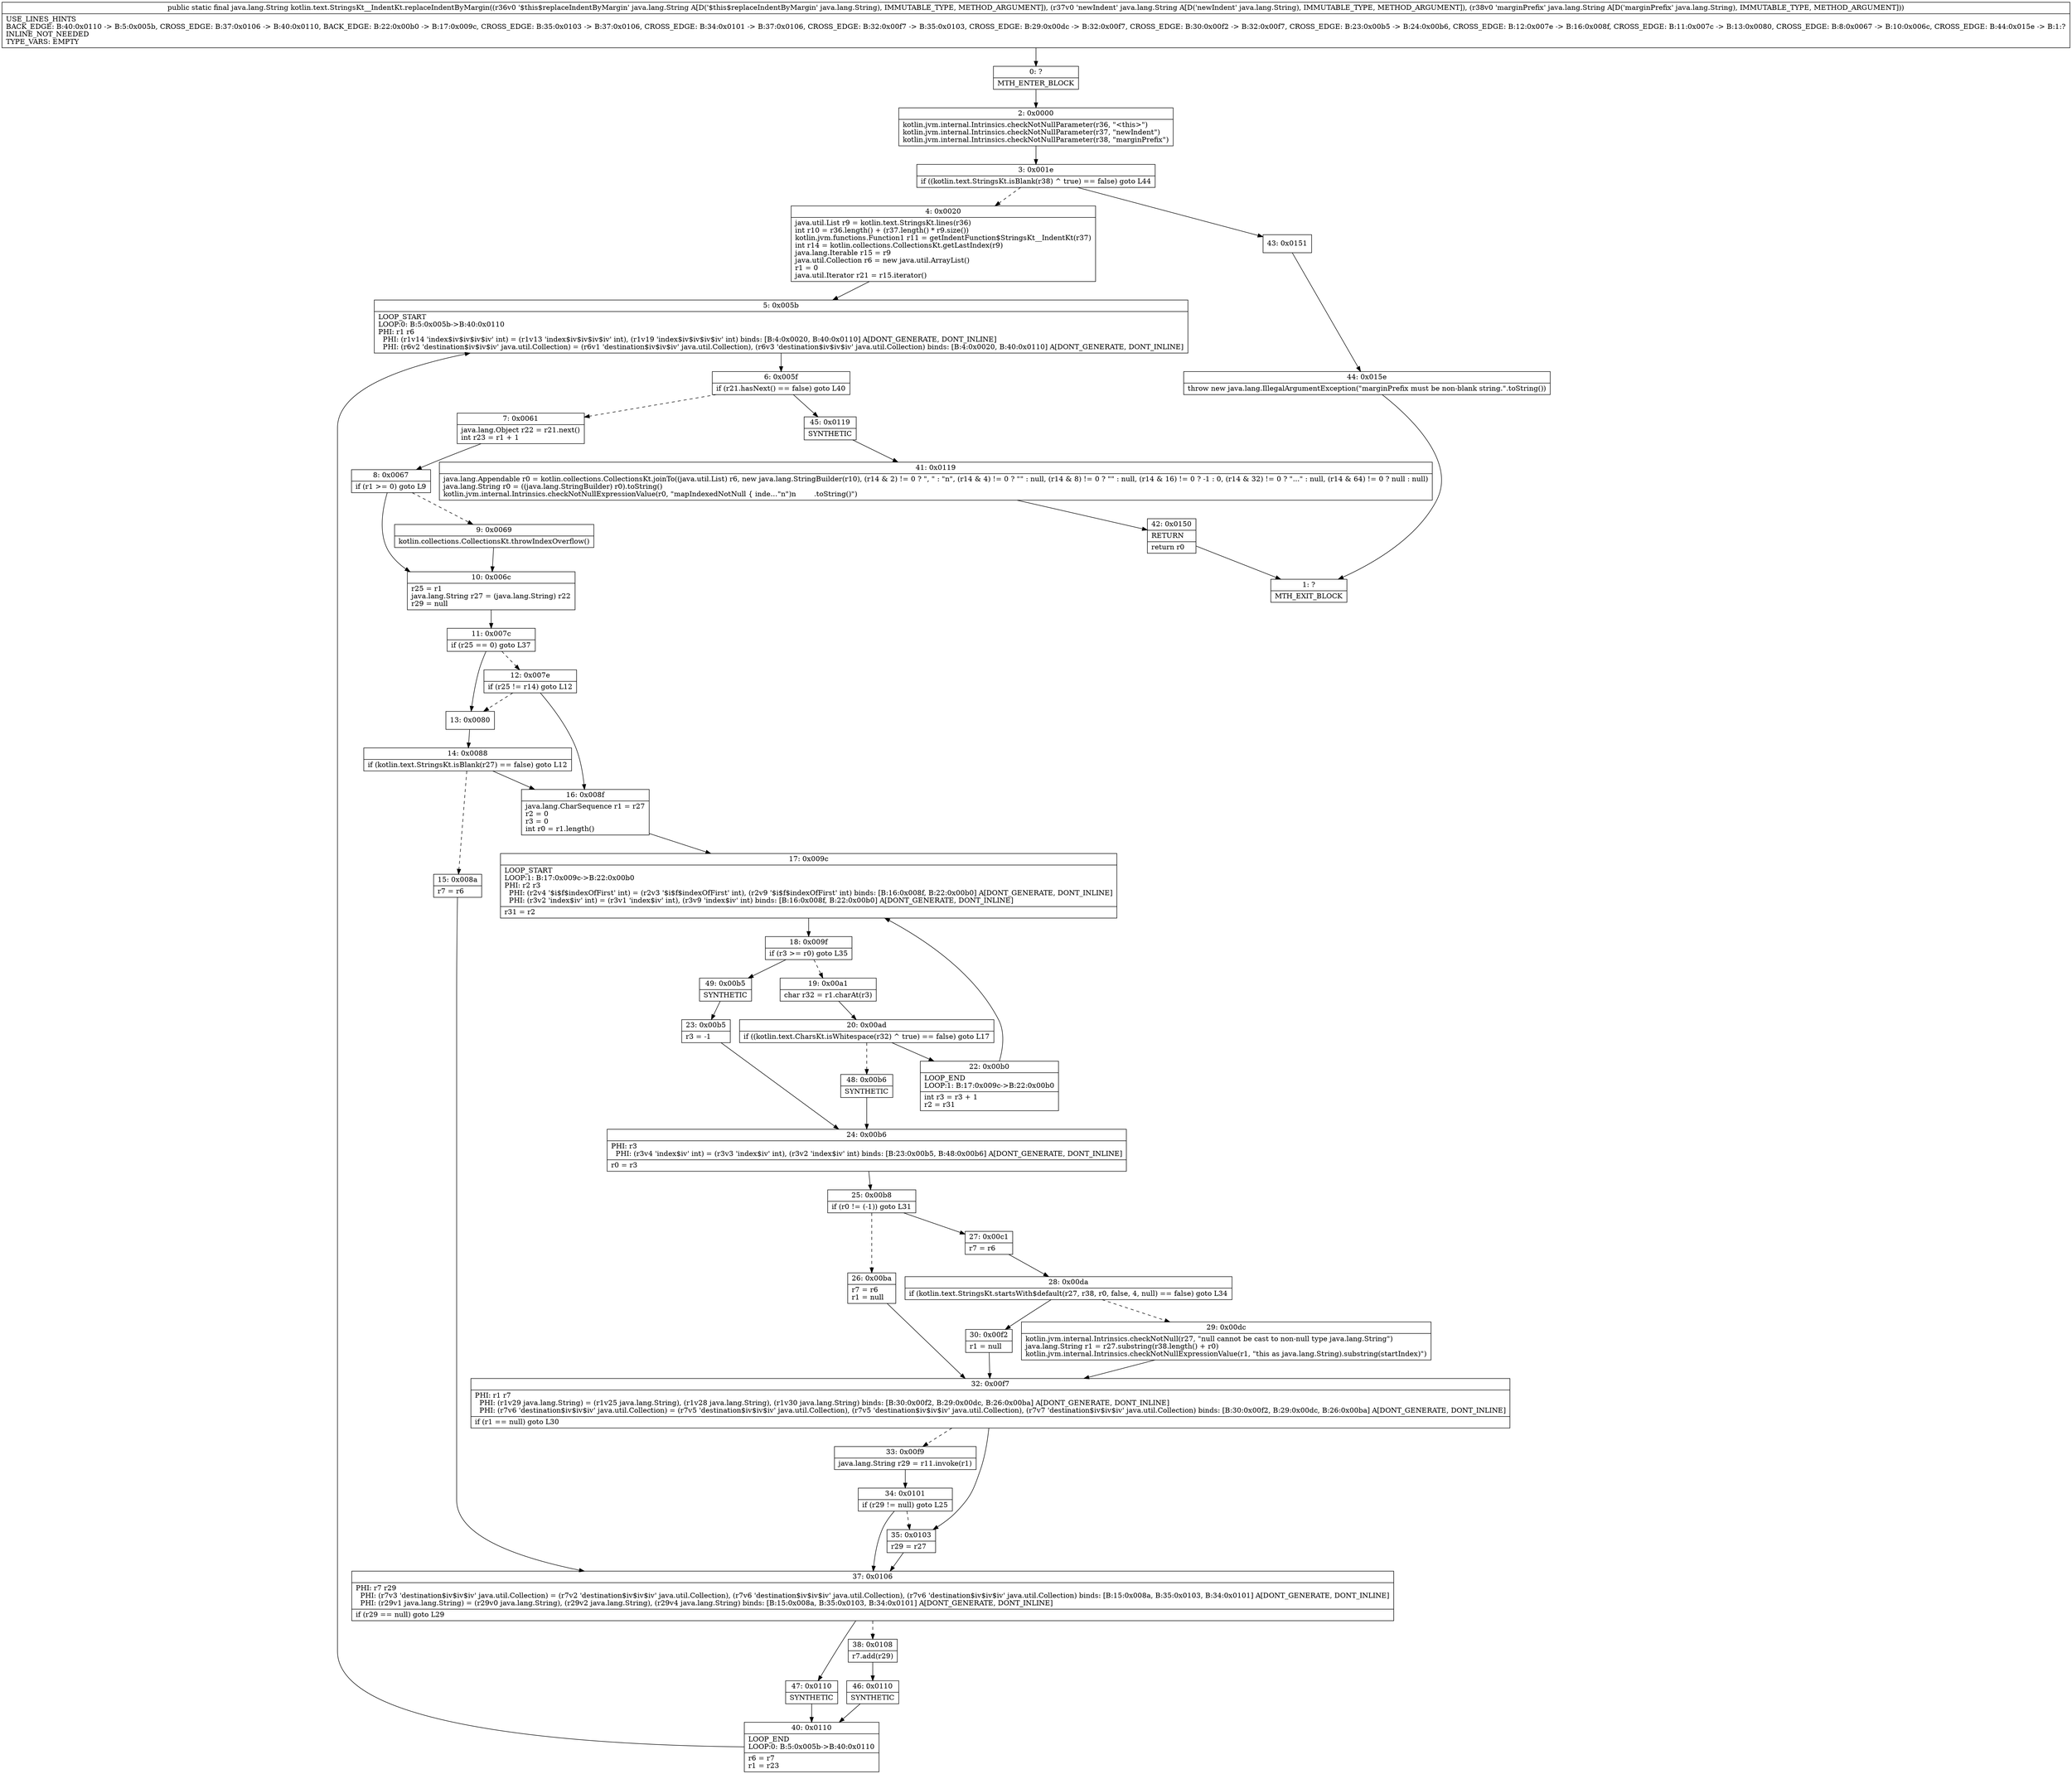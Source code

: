 digraph "CFG forkotlin.text.StringsKt__IndentKt.replaceIndentByMargin(Ljava\/lang\/String;Ljava\/lang\/String;Ljava\/lang\/String;)Ljava\/lang\/String;" {
Node_0 [shape=record,label="{0\:\ ?|MTH_ENTER_BLOCK\l}"];
Node_2 [shape=record,label="{2\:\ 0x0000|kotlin.jvm.internal.Intrinsics.checkNotNullParameter(r36, \"\<this\>\")\lkotlin.jvm.internal.Intrinsics.checkNotNullParameter(r37, \"newIndent\")\lkotlin.jvm.internal.Intrinsics.checkNotNullParameter(r38, \"marginPrefix\")\l}"];
Node_3 [shape=record,label="{3\:\ 0x001e|if ((kotlin.text.StringsKt.isBlank(r38) ^ true) == false) goto L44\l}"];
Node_4 [shape=record,label="{4\:\ 0x0020|java.util.List r9 = kotlin.text.StringsKt.lines(r36)\lint r10 = r36.length() + (r37.length() * r9.size())\lkotlin.jvm.functions.Function1 r11 = getIndentFunction$StringsKt__IndentKt(r37)\lint r14 = kotlin.collections.CollectionsKt.getLastIndex(r9)\ljava.lang.Iterable r15 = r9\ljava.util.Collection r6 = new java.util.ArrayList()\lr1 = 0\ljava.util.Iterator r21 = r15.iterator()\l}"];
Node_5 [shape=record,label="{5\:\ 0x005b|LOOP_START\lLOOP:0: B:5:0x005b\-\>B:40:0x0110\lPHI: r1 r6 \l  PHI: (r1v14 'index$iv$iv$iv$iv' int) = (r1v13 'index$iv$iv$iv$iv' int), (r1v19 'index$iv$iv$iv$iv' int) binds: [B:4:0x0020, B:40:0x0110] A[DONT_GENERATE, DONT_INLINE]\l  PHI: (r6v2 'destination$iv$iv$iv' java.util.Collection) = (r6v1 'destination$iv$iv$iv' java.util.Collection), (r6v3 'destination$iv$iv$iv' java.util.Collection) binds: [B:4:0x0020, B:40:0x0110] A[DONT_GENERATE, DONT_INLINE]\l}"];
Node_6 [shape=record,label="{6\:\ 0x005f|if (r21.hasNext() == false) goto L40\l}"];
Node_7 [shape=record,label="{7\:\ 0x0061|java.lang.Object r22 = r21.next()\lint r23 = r1 + 1\l}"];
Node_8 [shape=record,label="{8\:\ 0x0067|if (r1 \>= 0) goto L9\l}"];
Node_9 [shape=record,label="{9\:\ 0x0069|kotlin.collections.CollectionsKt.throwIndexOverflow()\l}"];
Node_10 [shape=record,label="{10\:\ 0x006c|r25 = r1\ljava.lang.String r27 = (java.lang.String) r22\lr29 = null\l}"];
Node_11 [shape=record,label="{11\:\ 0x007c|if (r25 == 0) goto L37\l}"];
Node_12 [shape=record,label="{12\:\ 0x007e|if (r25 != r14) goto L12\l}"];
Node_16 [shape=record,label="{16\:\ 0x008f|java.lang.CharSequence r1 = r27\lr2 = 0\lr3 = 0\lint r0 = r1.length()\l}"];
Node_17 [shape=record,label="{17\:\ 0x009c|LOOP_START\lLOOP:1: B:17:0x009c\-\>B:22:0x00b0\lPHI: r2 r3 \l  PHI: (r2v4 '$i$f$indexOfFirst' int) = (r2v3 '$i$f$indexOfFirst' int), (r2v9 '$i$f$indexOfFirst' int) binds: [B:16:0x008f, B:22:0x00b0] A[DONT_GENERATE, DONT_INLINE]\l  PHI: (r3v2 'index$iv' int) = (r3v1 'index$iv' int), (r3v9 'index$iv' int) binds: [B:16:0x008f, B:22:0x00b0] A[DONT_GENERATE, DONT_INLINE]\l|r31 = r2\l}"];
Node_18 [shape=record,label="{18\:\ 0x009f|if (r3 \>= r0) goto L35\l}"];
Node_19 [shape=record,label="{19\:\ 0x00a1|char r32 = r1.charAt(r3)\l}"];
Node_20 [shape=record,label="{20\:\ 0x00ad|if ((kotlin.text.CharsKt.isWhitespace(r32) ^ true) == false) goto L17\l}"];
Node_22 [shape=record,label="{22\:\ 0x00b0|LOOP_END\lLOOP:1: B:17:0x009c\-\>B:22:0x00b0\l|int r3 = r3 + 1\lr2 = r31\l}"];
Node_48 [shape=record,label="{48\:\ 0x00b6|SYNTHETIC\l}"];
Node_24 [shape=record,label="{24\:\ 0x00b6|PHI: r3 \l  PHI: (r3v4 'index$iv' int) = (r3v3 'index$iv' int), (r3v2 'index$iv' int) binds: [B:23:0x00b5, B:48:0x00b6] A[DONT_GENERATE, DONT_INLINE]\l|r0 = r3\l}"];
Node_25 [shape=record,label="{25\:\ 0x00b8|if (r0 != (\-1)) goto L31\l}"];
Node_26 [shape=record,label="{26\:\ 0x00ba|r7 = r6\lr1 = null\l}"];
Node_32 [shape=record,label="{32\:\ 0x00f7|PHI: r1 r7 \l  PHI: (r1v29 java.lang.String) = (r1v25 java.lang.String), (r1v28 java.lang.String), (r1v30 java.lang.String) binds: [B:30:0x00f2, B:29:0x00dc, B:26:0x00ba] A[DONT_GENERATE, DONT_INLINE]\l  PHI: (r7v6 'destination$iv$iv$iv' java.util.Collection) = (r7v5 'destination$iv$iv$iv' java.util.Collection), (r7v5 'destination$iv$iv$iv' java.util.Collection), (r7v7 'destination$iv$iv$iv' java.util.Collection) binds: [B:30:0x00f2, B:29:0x00dc, B:26:0x00ba] A[DONT_GENERATE, DONT_INLINE]\l|if (r1 == null) goto L30\l}"];
Node_33 [shape=record,label="{33\:\ 0x00f9|java.lang.String r29 = r11.invoke(r1)\l}"];
Node_34 [shape=record,label="{34\:\ 0x0101|if (r29 != null) goto L25\l}"];
Node_37 [shape=record,label="{37\:\ 0x0106|PHI: r7 r29 \l  PHI: (r7v3 'destination$iv$iv$iv' java.util.Collection) = (r7v2 'destination$iv$iv$iv' java.util.Collection), (r7v6 'destination$iv$iv$iv' java.util.Collection), (r7v6 'destination$iv$iv$iv' java.util.Collection) binds: [B:15:0x008a, B:35:0x0103, B:34:0x0101] A[DONT_GENERATE, DONT_INLINE]\l  PHI: (r29v1 java.lang.String) = (r29v0 java.lang.String), (r29v2 java.lang.String), (r29v4 java.lang.String) binds: [B:15:0x008a, B:35:0x0103, B:34:0x0101] A[DONT_GENERATE, DONT_INLINE]\l|if (r29 == null) goto L29\l}"];
Node_38 [shape=record,label="{38\:\ 0x0108|r7.add(r29)\l}"];
Node_46 [shape=record,label="{46\:\ 0x0110|SYNTHETIC\l}"];
Node_40 [shape=record,label="{40\:\ 0x0110|LOOP_END\lLOOP:0: B:5:0x005b\-\>B:40:0x0110\l|r6 = r7\lr1 = r23\l}"];
Node_47 [shape=record,label="{47\:\ 0x0110|SYNTHETIC\l}"];
Node_35 [shape=record,label="{35\:\ 0x0103|r29 = r27\l}"];
Node_27 [shape=record,label="{27\:\ 0x00c1|r7 = r6\l}"];
Node_28 [shape=record,label="{28\:\ 0x00da|if (kotlin.text.StringsKt.startsWith$default(r27, r38, r0, false, 4, null) == false) goto L34\l}"];
Node_29 [shape=record,label="{29\:\ 0x00dc|kotlin.jvm.internal.Intrinsics.checkNotNull(r27, \"null cannot be cast to non\-null type java.lang.String\")\ljava.lang.String r1 = r27.substring(r38.length() + r0)\lkotlin.jvm.internal.Intrinsics.checkNotNullExpressionValue(r1, \"this as java.lang.String).substring(startIndex)\")\l}"];
Node_30 [shape=record,label="{30\:\ 0x00f2|r1 = null\l}"];
Node_49 [shape=record,label="{49\:\ 0x00b5|SYNTHETIC\l}"];
Node_23 [shape=record,label="{23\:\ 0x00b5|r3 = \-1\l}"];
Node_13 [shape=record,label="{13\:\ 0x0080}"];
Node_14 [shape=record,label="{14\:\ 0x0088|if (kotlin.text.StringsKt.isBlank(r27) == false) goto L12\l}"];
Node_15 [shape=record,label="{15\:\ 0x008a|r7 = r6\l}"];
Node_45 [shape=record,label="{45\:\ 0x0119|SYNTHETIC\l}"];
Node_41 [shape=record,label="{41\:\ 0x0119|java.lang.Appendable r0 = kotlin.collections.CollectionsKt.joinTo((java.util.List) r6, new java.lang.StringBuilder(r10), (r14 & 2) != 0 ? \", \" : \"n\", (r14 & 4) != 0 ? \"\" : null, (r14 & 8) != 0 ? \"\" : null, (r14 & 16) != 0 ? \-1 : 0, (r14 & 32) != 0 ? \"...\" : null, (r14 & 64) != 0 ? null : null)\ljava.lang.String r0 = ((java.lang.StringBuilder) r0).toString()\lkotlin.jvm.internal.Intrinsics.checkNotNullExpressionValue(r0, \"mapIndexedNotNull \{ inde…\"n\")n        .toString()\")\l}"];
Node_42 [shape=record,label="{42\:\ 0x0150|RETURN\l|return r0\l}"];
Node_1 [shape=record,label="{1\:\ ?|MTH_EXIT_BLOCK\l}"];
Node_43 [shape=record,label="{43\:\ 0x0151}"];
Node_44 [shape=record,label="{44\:\ 0x015e|throw new java.lang.IllegalArgumentException(\"marginPrefix must be non\-blank string.\".toString())\l}"];
MethodNode[shape=record,label="{public static final java.lang.String kotlin.text.StringsKt__IndentKt.replaceIndentByMargin((r36v0 '$this$replaceIndentByMargin' java.lang.String A[D('$this$replaceIndentByMargin' java.lang.String), IMMUTABLE_TYPE, METHOD_ARGUMENT]), (r37v0 'newIndent' java.lang.String A[D('newIndent' java.lang.String), IMMUTABLE_TYPE, METHOD_ARGUMENT]), (r38v0 'marginPrefix' java.lang.String A[D('marginPrefix' java.lang.String), IMMUTABLE_TYPE, METHOD_ARGUMENT]))  | USE_LINES_HINTS\lBACK_EDGE: B:40:0x0110 \-\> B:5:0x005b, CROSS_EDGE: B:37:0x0106 \-\> B:40:0x0110, BACK_EDGE: B:22:0x00b0 \-\> B:17:0x009c, CROSS_EDGE: B:35:0x0103 \-\> B:37:0x0106, CROSS_EDGE: B:34:0x0101 \-\> B:37:0x0106, CROSS_EDGE: B:32:0x00f7 \-\> B:35:0x0103, CROSS_EDGE: B:29:0x00dc \-\> B:32:0x00f7, CROSS_EDGE: B:30:0x00f2 \-\> B:32:0x00f7, CROSS_EDGE: B:23:0x00b5 \-\> B:24:0x00b6, CROSS_EDGE: B:12:0x007e \-\> B:16:0x008f, CROSS_EDGE: B:11:0x007c \-\> B:13:0x0080, CROSS_EDGE: B:8:0x0067 \-\> B:10:0x006c, CROSS_EDGE: B:44:0x015e \-\> B:1:?\lINLINE_NOT_NEEDED\lTYPE_VARS: EMPTY\l}"];
MethodNode -> Node_0;Node_0 -> Node_2;
Node_2 -> Node_3;
Node_3 -> Node_4[style=dashed];
Node_3 -> Node_43;
Node_4 -> Node_5;
Node_5 -> Node_6;
Node_6 -> Node_7[style=dashed];
Node_6 -> Node_45;
Node_7 -> Node_8;
Node_8 -> Node_9[style=dashed];
Node_8 -> Node_10;
Node_9 -> Node_10;
Node_10 -> Node_11;
Node_11 -> Node_12[style=dashed];
Node_11 -> Node_13;
Node_12 -> Node_13[style=dashed];
Node_12 -> Node_16;
Node_16 -> Node_17;
Node_17 -> Node_18;
Node_18 -> Node_19[style=dashed];
Node_18 -> Node_49;
Node_19 -> Node_20;
Node_20 -> Node_22;
Node_20 -> Node_48[style=dashed];
Node_22 -> Node_17;
Node_48 -> Node_24;
Node_24 -> Node_25;
Node_25 -> Node_26[style=dashed];
Node_25 -> Node_27;
Node_26 -> Node_32;
Node_32 -> Node_33[style=dashed];
Node_32 -> Node_35;
Node_33 -> Node_34;
Node_34 -> Node_35[style=dashed];
Node_34 -> Node_37;
Node_37 -> Node_38[style=dashed];
Node_37 -> Node_47;
Node_38 -> Node_46;
Node_46 -> Node_40;
Node_40 -> Node_5;
Node_47 -> Node_40;
Node_35 -> Node_37;
Node_27 -> Node_28;
Node_28 -> Node_29[style=dashed];
Node_28 -> Node_30;
Node_29 -> Node_32;
Node_30 -> Node_32;
Node_49 -> Node_23;
Node_23 -> Node_24;
Node_13 -> Node_14;
Node_14 -> Node_15[style=dashed];
Node_14 -> Node_16;
Node_15 -> Node_37;
Node_45 -> Node_41;
Node_41 -> Node_42;
Node_42 -> Node_1;
Node_43 -> Node_44;
Node_44 -> Node_1;
}

